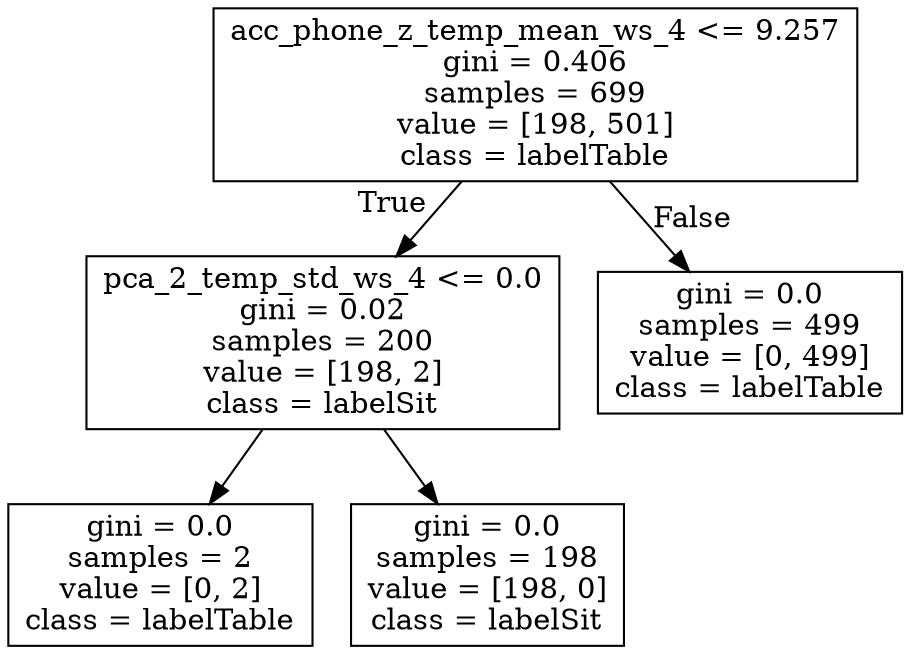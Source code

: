 digraph Tree {
node [shape=box] ;
0 [label="acc_phone_z_temp_mean_ws_4 <= 9.257\ngini = 0.406\nsamples = 699\nvalue = [198, 501]\nclass = labelTable"] ;
1 [label="pca_2_temp_std_ws_4 <= 0.0\ngini = 0.02\nsamples = 200\nvalue = [198, 2]\nclass = labelSit"] ;
0 -> 1 [labeldistance=2.5, labelangle=45, headlabel="True"] ;
2 [label="gini = 0.0\nsamples = 2\nvalue = [0, 2]\nclass = labelTable"] ;
1 -> 2 ;
3 [label="gini = 0.0\nsamples = 198\nvalue = [198, 0]\nclass = labelSit"] ;
1 -> 3 ;
4 [label="gini = 0.0\nsamples = 499\nvalue = [0, 499]\nclass = labelTable"] ;
0 -> 4 [labeldistance=2.5, labelangle=-45, headlabel="False"] ;
}